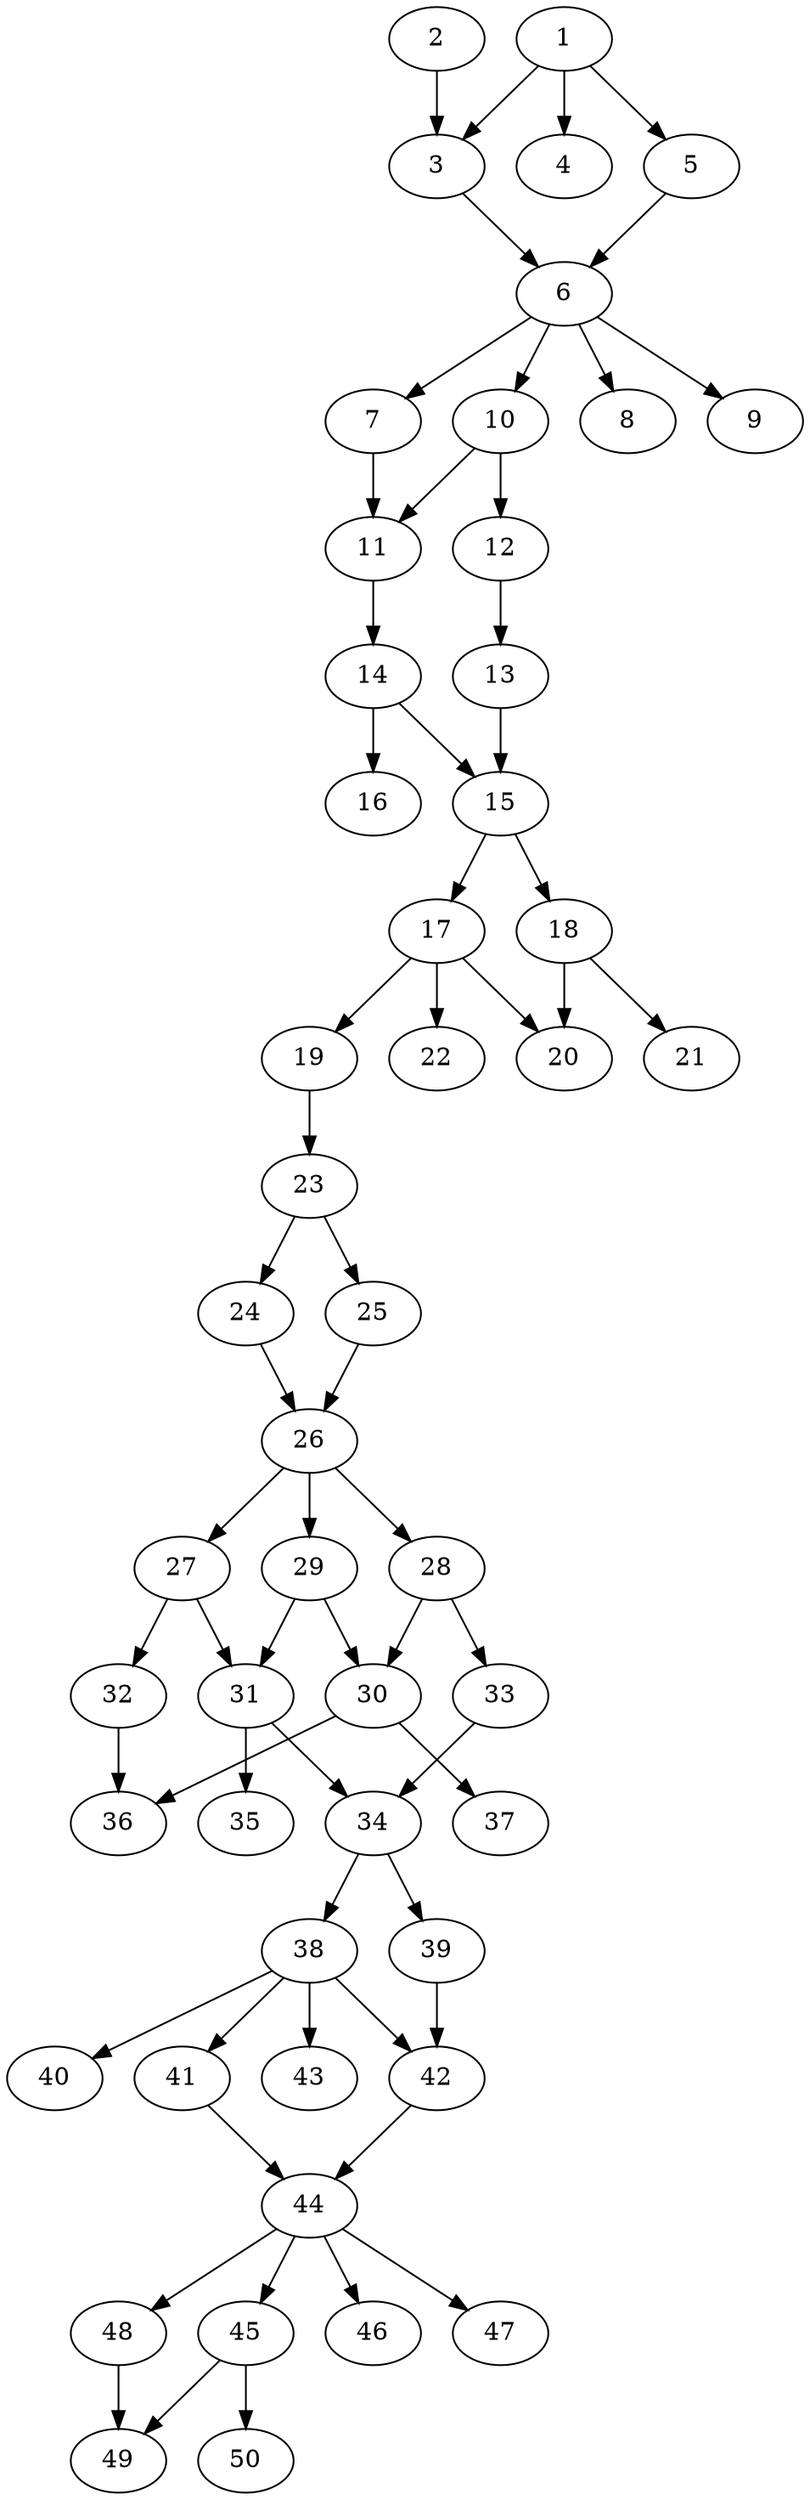 // DAG automatically generated by daggen at Thu Oct  3 14:07:57 2019
// ./daggen --dot -n 50 --ccr 0.5 --fat 0.3 --regular 0.5 --density 0.6 --mindata 5242880 --maxdata 52428800 
digraph G {
  1 [size="17211392", alpha="0.06", expect_size="8605696"] 
  1 -> 3 [size ="8605696"]
  1 -> 4 [size ="8605696"]
  1 -> 5 [size ="8605696"]
  2 [size="89491456", alpha="0.17", expect_size="44745728"] 
  2 -> 3 [size ="44745728"]
  3 [size="67217408", alpha="0.01", expect_size="33608704"] 
  3 -> 6 [size ="33608704"]
  4 [size="59752448", alpha="0.09", expect_size="29876224"] 
  5 [size="22286336", alpha="0.07", expect_size="11143168"] 
  5 -> 6 [size ="11143168"]
  6 [size="40210432", alpha="0.15", expect_size="20105216"] 
  6 -> 7 [size ="20105216"]
  6 -> 8 [size ="20105216"]
  6 -> 9 [size ="20105216"]
  6 -> 10 [size ="20105216"]
  7 [size="80398336", alpha="0.18", expect_size="40199168"] 
  7 -> 11 [size ="40199168"]
  8 [size="99710976", alpha="0.09", expect_size="49855488"] 
  9 [size="91414528", alpha="0.16", expect_size="45707264"] 
  10 [size="77770752", alpha="0.13", expect_size="38885376"] 
  10 -> 11 [size ="38885376"]
  10 -> 12 [size ="38885376"]
  11 [size="31412224", alpha="0.03", expect_size="15706112"] 
  11 -> 14 [size ="15706112"]
  12 [size="61235200", alpha="0.00", expect_size="30617600"] 
  12 -> 13 [size ="30617600"]
  13 [size="49225728", alpha="0.19", expect_size="24612864"] 
  13 -> 15 [size ="24612864"]
  14 [size="56068096", alpha="0.03", expect_size="28034048"] 
  14 -> 15 [size ="28034048"]
  14 -> 16 [size ="28034048"]
  15 [size="97384448", alpha="0.08", expect_size="48692224"] 
  15 -> 17 [size ="48692224"]
  15 -> 18 [size ="48692224"]
  16 [size="37865472", alpha="0.18", expect_size="18932736"] 
  17 [size="12924928", alpha="0.05", expect_size="6462464"] 
  17 -> 19 [size ="6462464"]
  17 -> 20 [size ="6462464"]
  17 -> 22 [size ="6462464"]
  18 [size="96407552", alpha="0.14", expect_size="48203776"] 
  18 -> 20 [size ="48203776"]
  18 -> 21 [size ="48203776"]
  19 [size="42665984", alpha="0.01", expect_size="21332992"] 
  19 -> 23 [size ="21332992"]
  20 [size="25425920", alpha="0.10", expect_size="12712960"] 
  21 [size="89083904", alpha="0.19", expect_size="44541952"] 
  22 [size="101431296", alpha="0.06", expect_size="50715648"] 
  23 [size="102582272", alpha="0.05", expect_size="51291136"] 
  23 -> 24 [size ="51291136"]
  23 -> 25 [size ="51291136"]
  24 [size="97658880", alpha="0.14", expect_size="48829440"] 
  24 -> 26 [size ="48829440"]
  25 [size="17438720", alpha="0.05", expect_size="8719360"] 
  25 -> 26 [size ="8719360"]
  26 [size="55615488", alpha="0.03", expect_size="27807744"] 
  26 -> 27 [size ="27807744"]
  26 -> 28 [size ="27807744"]
  26 -> 29 [size ="27807744"]
  27 [size="46645248", alpha="0.15", expect_size="23322624"] 
  27 -> 31 [size ="23322624"]
  27 -> 32 [size ="23322624"]
  28 [size="69539840", alpha="0.07", expect_size="34769920"] 
  28 -> 30 [size ="34769920"]
  28 -> 33 [size ="34769920"]
  29 [size="40286208", alpha="0.16", expect_size="20143104"] 
  29 -> 30 [size ="20143104"]
  29 -> 31 [size ="20143104"]
  30 [size="46721024", alpha="0.19", expect_size="23360512"] 
  30 -> 36 [size ="23360512"]
  30 -> 37 [size ="23360512"]
  31 [size="92579840", alpha="0.06", expect_size="46289920"] 
  31 -> 34 [size ="46289920"]
  31 -> 35 [size ="46289920"]
  32 [size="90216448", alpha="0.04", expect_size="45108224"] 
  32 -> 36 [size ="45108224"]
  33 [size="24266752", alpha="0.10", expect_size="12133376"] 
  33 -> 34 [size ="12133376"]
  34 [size="45834240", alpha="0.06", expect_size="22917120"] 
  34 -> 38 [size ="22917120"]
  34 -> 39 [size ="22917120"]
  35 [size="15443968", alpha="0.01", expect_size="7721984"] 
  36 [size="39268352", alpha="0.01", expect_size="19634176"] 
  37 [size="52664320", alpha="0.02", expect_size="26332160"] 
  38 [size="31172608", alpha="0.01", expect_size="15586304"] 
  38 -> 40 [size ="15586304"]
  38 -> 41 [size ="15586304"]
  38 -> 42 [size ="15586304"]
  38 -> 43 [size ="15586304"]
  39 [size="64018432", alpha="0.06", expect_size="32009216"] 
  39 -> 42 [size ="32009216"]
  40 [size="43390976", alpha="0.15", expect_size="21695488"] 
  41 [size="36571136", alpha="0.01", expect_size="18285568"] 
  41 -> 44 [size ="18285568"]
  42 [size="64489472", alpha="0.06", expect_size="32244736"] 
  42 -> 44 [size ="32244736"]
  43 [size="83525632", alpha="0.10", expect_size="41762816"] 
  44 [size="38049792", alpha="0.13", expect_size="19024896"] 
  44 -> 45 [size ="19024896"]
  44 -> 46 [size ="19024896"]
  44 -> 47 [size ="19024896"]
  44 -> 48 [size ="19024896"]
  45 [size="68014080", alpha="0.17", expect_size="34007040"] 
  45 -> 49 [size ="34007040"]
  45 -> 50 [size ="34007040"]
  46 [size="71579648", alpha="0.11", expect_size="35789824"] 
  47 [size="76124160", alpha="0.13", expect_size="38062080"] 
  48 [size="84088832", alpha="0.07", expect_size="42044416"] 
  48 -> 49 [size ="42044416"]
  49 [size="87023616", alpha="0.07", expect_size="43511808"] 
  50 [size="22738944", alpha="0.15", expect_size="11369472"] 
}

